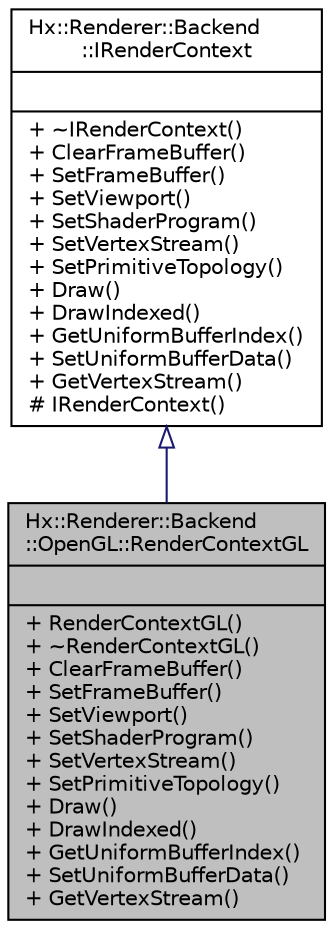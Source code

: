 digraph "Hx::Renderer::Backend::OpenGL::RenderContextGL"
{
  edge [fontname="Helvetica",fontsize="10",labelfontname="Helvetica",labelfontsize="10"];
  node [fontname="Helvetica",fontsize="10",shape=record];
  Node1 [label="{Hx::Renderer::Backend\l::OpenGL::RenderContextGL\n||+ RenderContextGL()\l+ ~RenderContextGL()\l+ ClearFrameBuffer()\l+ SetFrameBuffer()\l+ SetViewport()\l+ SetShaderProgram()\l+ SetVertexStream()\l+ SetPrimitiveTopology()\l+ Draw()\l+ DrawIndexed()\l+ GetUniformBufferIndex()\l+ SetUniformBufferData()\l+ GetVertexStream()\l}",height=0.2,width=0.4,color="black", fillcolor="grey75", style="filled", fontcolor="black"];
  Node2 -> Node1 [dir="back",color="midnightblue",fontsize="10",style="solid",arrowtail="onormal",fontname="Helvetica"];
  Node2 [label="{Hx::Renderer::Backend\l::IRenderContext\n||+ ~IRenderContext()\l+ ClearFrameBuffer()\l+ SetFrameBuffer()\l+ SetViewport()\l+ SetShaderProgram()\l+ SetVertexStream()\l+ SetPrimitiveTopology()\l+ Draw()\l+ DrawIndexed()\l+ GetUniformBufferIndex()\l+ SetUniformBufferData()\l+ GetVertexStream()\l# IRenderContext()\l}",height=0.2,width=0.4,color="black", fillcolor="white", style="filled",URL="$structHx_1_1Renderer_1_1Backend_1_1IRenderContext.html"];
}
